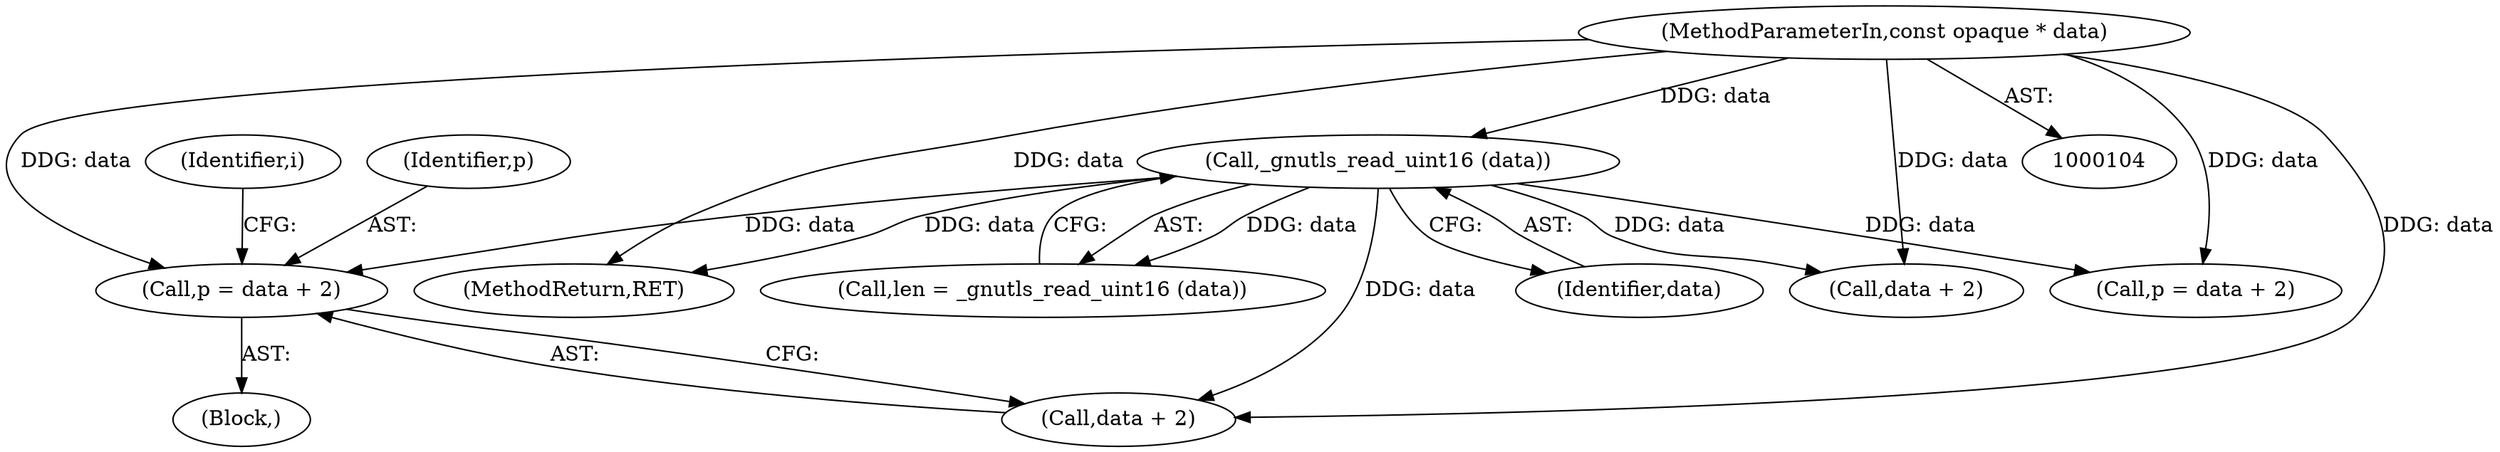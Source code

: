 digraph "0_savannah_bc8102405fda11ea00ca3b42acc4f4bce9d6e97b@pointer" {
"1000194" [label="(Call,p = data + 2)"];
"1000106" [label="(MethodParameterIn,const opaque * data)"];
"1000136" [label="(Call,_gnutls_read_uint16 (data))"];
"1000235" [label="(MethodReturn,RET)"];
"1000201" [label="(Identifier,i)"];
"1000136" [label="(Call,_gnutls_read_uint16 (data))"];
"1000195" [label="(Identifier,p)"];
"1000148" [label="(Call,data + 2)"];
"1000146" [label="(Call,p = data + 2)"];
"1000194" [label="(Call,p = data + 2)"];
"1000129" [label="(Block,)"];
"1000106" [label="(MethodParameterIn,const opaque * data)"];
"1000134" [label="(Call,len = _gnutls_read_uint16 (data))"];
"1000137" [label="(Identifier,data)"];
"1000196" [label="(Call,data + 2)"];
"1000194" -> "1000129"  [label="AST: "];
"1000194" -> "1000196"  [label="CFG: "];
"1000195" -> "1000194"  [label="AST: "];
"1000196" -> "1000194"  [label="AST: "];
"1000201" -> "1000194"  [label="CFG: "];
"1000106" -> "1000194"  [label="DDG: data"];
"1000136" -> "1000194"  [label="DDG: data"];
"1000106" -> "1000104"  [label="AST: "];
"1000106" -> "1000235"  [label="DDG: data"];
"1000106" -> "1000136"  [label="DDG: data"];
"1000106" -> "1000146"  [label="DDG: data"];
"1000106" -> "1000148"  [label="DDG: data"];
"1000106" -> "1000196"  [label="DDG: data"];
"1000136" -> "1000134"  [label="AST: "];
"1000136" -> "1000137"  [label="CFG: "];
"1000137" -> "1000136"  [label="AST: "];
"1000134" -> "1000136"  [label="CFG: "];
"1000136" -> "1000235"  [label="DDG: data"];
"1000136" -> "1000134"  [label="DDG: data"];
"1000136" -> "1000146"  [label="DDG: data"];
"1000136" -> "1000148"  [label="DDG: data"];
"1000136" -> "1000196"  [label="DDG: data"];
}
